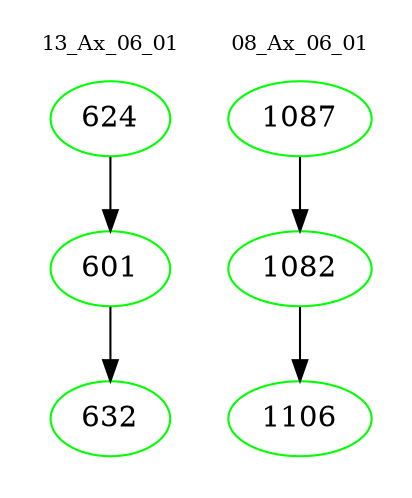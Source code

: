 digraph{
subgraph cluster_0 {
color = white
label = "13_Ax_06_01";
fontsize=10;
T0_624 [label="624", color="green"]
T0_624 -> T0_601 [color="black"]
T0_601 [label="601", color="green"]
T0_601 -> T0_632 [color="black"]
T0_632 [label="632", color="green"]
}
subgraph cluster_1 {
color = white
label = "08_Ax_06_01";
fontsize=10;
T1_1087 [label="1087", color="green"]
T1_1087 -> T1_1082 [color="black"]
T1_1082 [label="1082", color="green"]
T1_1082 -> T1_1106 [color="black"]
T1_1106 [label="1106", color="green"]
}
}
